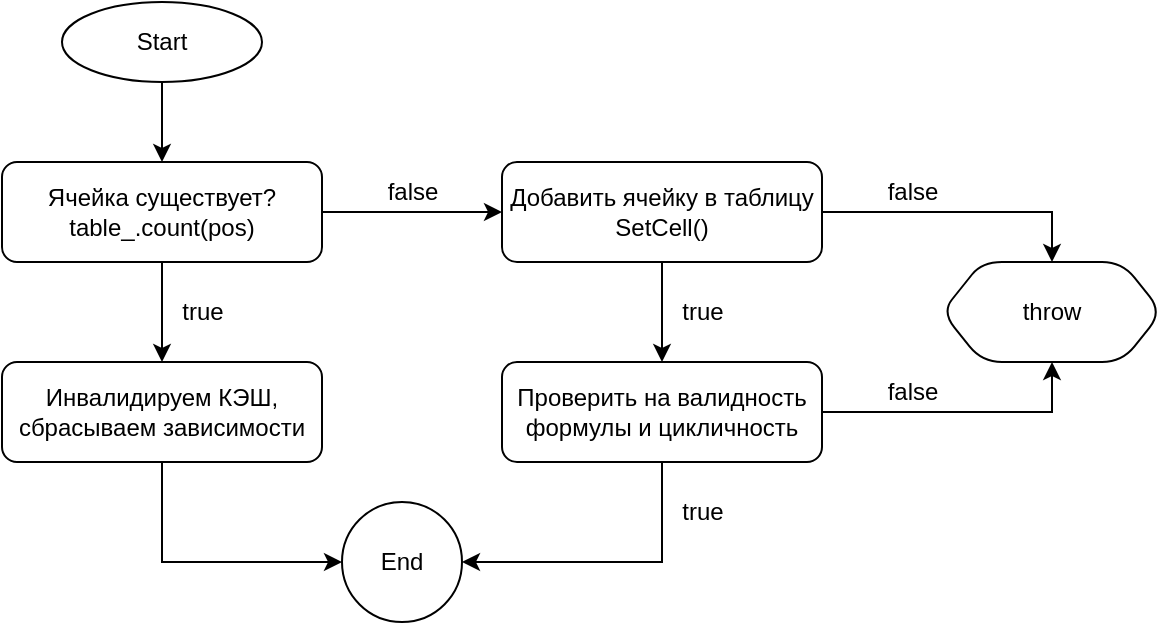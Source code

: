 <mxfile version="21.6.8" type="device">
  <diagram id="C5RBs43oDa-KdzZeNtuy" name="Page-1">
    <mxGraphModel dx="757" dy="755" grid="1" gridSize="10" guides="1" tooltips="0" connect="1" arrows="1" fold="1" page="1" pageScale="1" pageWidth="827" pageHeight="1169" math="0" shadow="0">
      <root>
        <mxCell id="WIyWlLk6GJQsqaUBKTNV-0" />
        <mxCell id="WIyWlLk6GJQsqaUBKTNV-1" parent="WIyWlLk6GJQsqaUBKTNV-0" />
        <mxCell id="QuJUpWV3iU7dLVu2fuEj-5" value="" style="edgeStyle=orthogonalEdgeStyle;rounded=0;orthogonalLoop=1;jettySize=auto;html=1;" parent="WIyWlLk6GJQsqaUBKTNV-1" source="QuJUpWV3iU7dLVu2fuEj-4" target="WIyWlLk6GJQsqaUBKTNV-3" edge="1">
          <mxGeometry relative="1" as="geometry">
            <mxPoint x="220" y="90" as="sourcePoint" />
          </mxGeometry>
        </mxCell>
        <mxCell id="h5vV2WDePp1cYY_j7aoi-6" value="" style="edgeStyle=orthogonalEdgeStyle;rounded=0;orthogonalLoop=1;jettySize=auto;html=1;" edge="1" parent="WIyWlLk6GJQsqaUBKTNV-1" source="WIyWlLk6GJQsqaUBKTNV-3" target="h5vV2WDePp1cYY_j7aoi-5">
          <mxGeometry relative="1" as="geometry" />
        </mxCell>
        <mxCell id="h5vV2WDePp1cYY_j7aoi-18" value="" style="edgeStyle=orthogonalEdgeStyle;rounded=0;orthogonalLoop=1;jettySize=auto;html=1;" edge="1" parent="WIyWlLk6GJQsqaUBKTNV-1" source="WIyWlLk6GJQsqaUBKTNV-3" target="h5vV2WDePp1cYY_j7aoi-17">
          <mxGeometry relative="1" as="geometry" />
        </mxCell>
        <mxCell id="WIyWlLk6GJQsqaUBKTNV-3" value="Ячейка существует?&lt;br&gt;table_.count(pos)" style="rounded=1;whiteSpace=wrap;html=1;fontSize=12;glass=0;strokeWidth=1;shadow=0;" parent="WIyWlLk6GJQsqaUBKTNV-1" vertex="1">
          <mxGeometry x="140" y="120" width="160" height="50" as="geometry" />
        </mxCell>
        <mxCell id="QuJUpWV3iU7dLVu2fuEj-4" value="Start" style="ellipse;whiteSpace=wrap;html=1;rounded=1;glass=0;strokeWidth=1;shadow=0;" parent="WIyWlLk6GJQsqaUBKTNV-1" vertex="1">
          <mxGeometry x="170" y="40" width="100" height="40" as="geometry" />
        </mxCell>
        <mxCell id="QuJUpWV3iU7dLVu2fuEj-73" value="false" style="text;html=1;align=center;verticalAlign=middle;resizable=0;points=[];autosize=1;strokeColor=none;fillColor=none;" parent="WIyWlLk6GJQsqaUBKTNV-1" vertex="1">
          <mxGeometry x="320" y="120" width="50" height="30" as="geometry" />
        </mxCell>
        <mxCell id="h5vV2WDePp1cYY_j7aoi-9" value="" style="edgeStyle=orthogonalEdgeStyle;rounded=0;orthogonalLoop=1;jettySize=auto;html=1;" edge="1" parent="WIyWlLk6GJQsqaUBKTNV-1" source="h5vV2WDePp1cYY_j7aoi-5" target="h5vV2WDePp1cYY_j7aoi-8">
          <mxGeometry relative="1" as="geometry" />
        </mxCell>
        <mxCell id="h5vV2WDePp1cYY_j7aoi-11" value="" style="edgeStyle=orthogonalEdgeStyle;rounded=0;orthogonalLoop=1;jettySize=auto;html=1;entryX=0.5;entryY=0;entryDx=0;entryDy=0;" edge="1" parent="WIyWlLk6GJQsqaUBKTNV-1" source="h5vV2WDePp1cYY_j7aoi-5" target="h5vV2WDePp1cYY_j7aoi-10">
          <mxGeometry relative="1" as="geometry" />
        </mxCell>
        <mxCell id="h5vV2WDePp1cYY_j7aoi-5" value="Добавить ячейку в таблицу&lt;br style=&quot;border-color: var(--border-color);&quot;&gt;SetCell()" style="whiteSpace=wrap;html=1;rounded=1;glass=0;strokeWidth=1;shadow=0;" vertex="1" parent="WIyWlLk6GJQsqaUBKTNV-1">
          <mxGeometry x="390" y="120" width="160" height="50" as="geometry" />
        </mxCell>
        <mxCell id="h5vV2WDePp1cYY_j7aoi-14" style="edgeStyle=orthogonalEdgeStyle;rounded=0;orthogonalLoop=1;jettySize=auto;html=1;entryX=0.5;entryY=1;entryDx=0;entryDy=0;" edge="1" parent="WIyWlLk6GJQsqaUBKTNV-1" source="h5vV2WDePp1cYY_j7aoi-8" target="h5vV2WDePp1cYY_j7aoi-10">
          <mxGeometry relative="1" as="geometry" />
        </mxCell>
        <mxCell id="h5vV2WDePp1cYY_j7aoi-22" style="edgeStyle=orthogonalEdgeStyle;rounded=0;orthogonalLoop=1;jettySize=auto;html=1;entryX=1;entryY=0.5;entryDx=0;entryDy=0;exitX=0.5;exitY=1;exitDx=0;exitDy=0;" edge="1" parent="WIyWlLk6GJQsqaUBKTNV-1" source="h5vV2WDePp1cYY_j7aoi-8" target="h5vV2WDePp1cYY_j7aoi-20">
          <mxGeometry relative="1" as="geometry" />
        </mxCell>
        <mxCell id="h5vV2WDePp1cYY_j7aoi-8" value="Проверить на валидность формулы и цикличность" style="whiteSpace=wrap;html=1;rounded=1;glass=0;strokeWidth=1;shadow=0;" vertex="1" parent="WIyWlLk6GJQsqaUBKTNV-1">
          <mxGeometry x="390" y="220" width="160" height="50" as="geometry" />
        </mxCell>
        <mxCell id="h5vV2WDePp1cYY_j7aoi-10" value="throw" style="shape=hexagon;perimeter=hexagonPerimeter2;whiteSpace=wrap;html=1;fixedSize=1;rounded=1;glass=0;strokeWidth=1;shadow=0;" vertex="1" parent="WIyWlLk6GJQsqaUBKTNV-1">
          <mxGeometry x="610" y="170" width="110" height="50" as="geometry" />
        </mxCell>
        <mxCell id="h5vV2WDePp1cYY_j7aoi-12" value="false" style="text;html=1;align=center;verticalAlign=middle;resizable=0;points=[];autosize=1;strokeColor=none;fillColor=none;" vertex="1" parent="WIyWlLk6GJQsqaUBKTNV-1">
          <mxGeometry x="570" y="120" width="50" height="30" as="geometry" />
        </mxCell>
        <mxCell id="h5vV2WDePp1cYY_j7aoi-13" value="true" style="text;html=1;align=center;verticalAlign=middle;resizable=0;points=[];autosize=1;strokeColor=none;fillColor=none;" vertex="1" parent="WIyWlLk6GJQsqaUBKTNV-1">
          <mxGeometry x="470" y="180" width="40" height="30" as="geometry" />
        </mxCell>
        <mxCell id="h5vV2WDePp1cYY_j7aoi-15" value="false" style="text;html=1;align=center;verticalAlign=middle;resizable=0;points=[];autosize=1;strokeColor=none;fillColor=none;" vertex="1" parent="WIyWlLk6GJQsqaUBKTNV-1">
          <mxGeometry x="570" y="220" width="50" height="30" as="geometry" />
        </mxCell>
        <mxCell id="h5vV2WDePp1cYY_j7aoi-21" value="" style="edgeStyle=orthogonalEdgeStyle;rounded=0;orthogonalLoop=1;jettySize=auto;html=1;entryX=0;entryY=0.5;entryDx=0;entryDy=0;exitX=0.5;exitY=1;exitDx=0;exitDy=0;" edge="1" parent="WIyWlLk6GJQsqaUBKTNV-1" source="h5vV2WDePp1cYY_j7aoi-17" target="h5vV2WDePp1cYY_j7aoi-20">
          <mxGeometry relative="1" as="geometry" />
        </mxCell>
        <mxCell id="h5vV2WDePp1cYY_j7aoi-17" value="Инвалидируем КЭШ, сбрасываем зависимости" style="rounded=1;whiteSpace=wrap;html=1;fontSize=12;glass=0;strokeWidth=1;shadow=0;" vertex="1" parent="WIyWlLk6GJQsqaUBKTNV-1">
          <mxGeometry x="140" y="220" width="160" height="50" as="geometry" />
        </mxCell>
        <mxCell id="h5vV2WDePp1cYY_j7aoi-19" value="true" style="text;html=1;align=center;verticalAlign=middle;resizable=0;points=[];autosize=1;strokeColor=none;fillColor=none;" vertex="1" parent="WIyWlLk6GJQsqaUBKTNV-1">
          <mxGeometry x="220" y="180" width="40" height="30" as="geometry" />
        </mxCell>
        <mxCell id="h5vV2WDePp1cYY_j7aoi-20" value="End" style="ellipse;whiteSpace=wrap;html=1;rounded=1;glass=0;strokeWidth=1;shadow=0;" vertex="1" parent="WIyWlLk6GJQsqaUBKTNV-1">
          <mxGeometry x="310" y="290" width="60" height="60" as="geometry" />
        </mxCell>
        <mxCell id="h5vV2WDePp1cYY_j7aoi-23" value="true" style="text;html=1;align=center;verticalAlign=middle;resizable=0;points=[];autosize=1;strokeColor=none;fillColor=none;" vertex="1" parent="WIyWlLk6GJQsqaUBKTNV-1">
          <mxGeometry x="470" y="280" width="40" height="30" as="geometry" />
        </mxCell>
      </root>
    </mxGraphModel>
  </diagram>
</mxfile>
